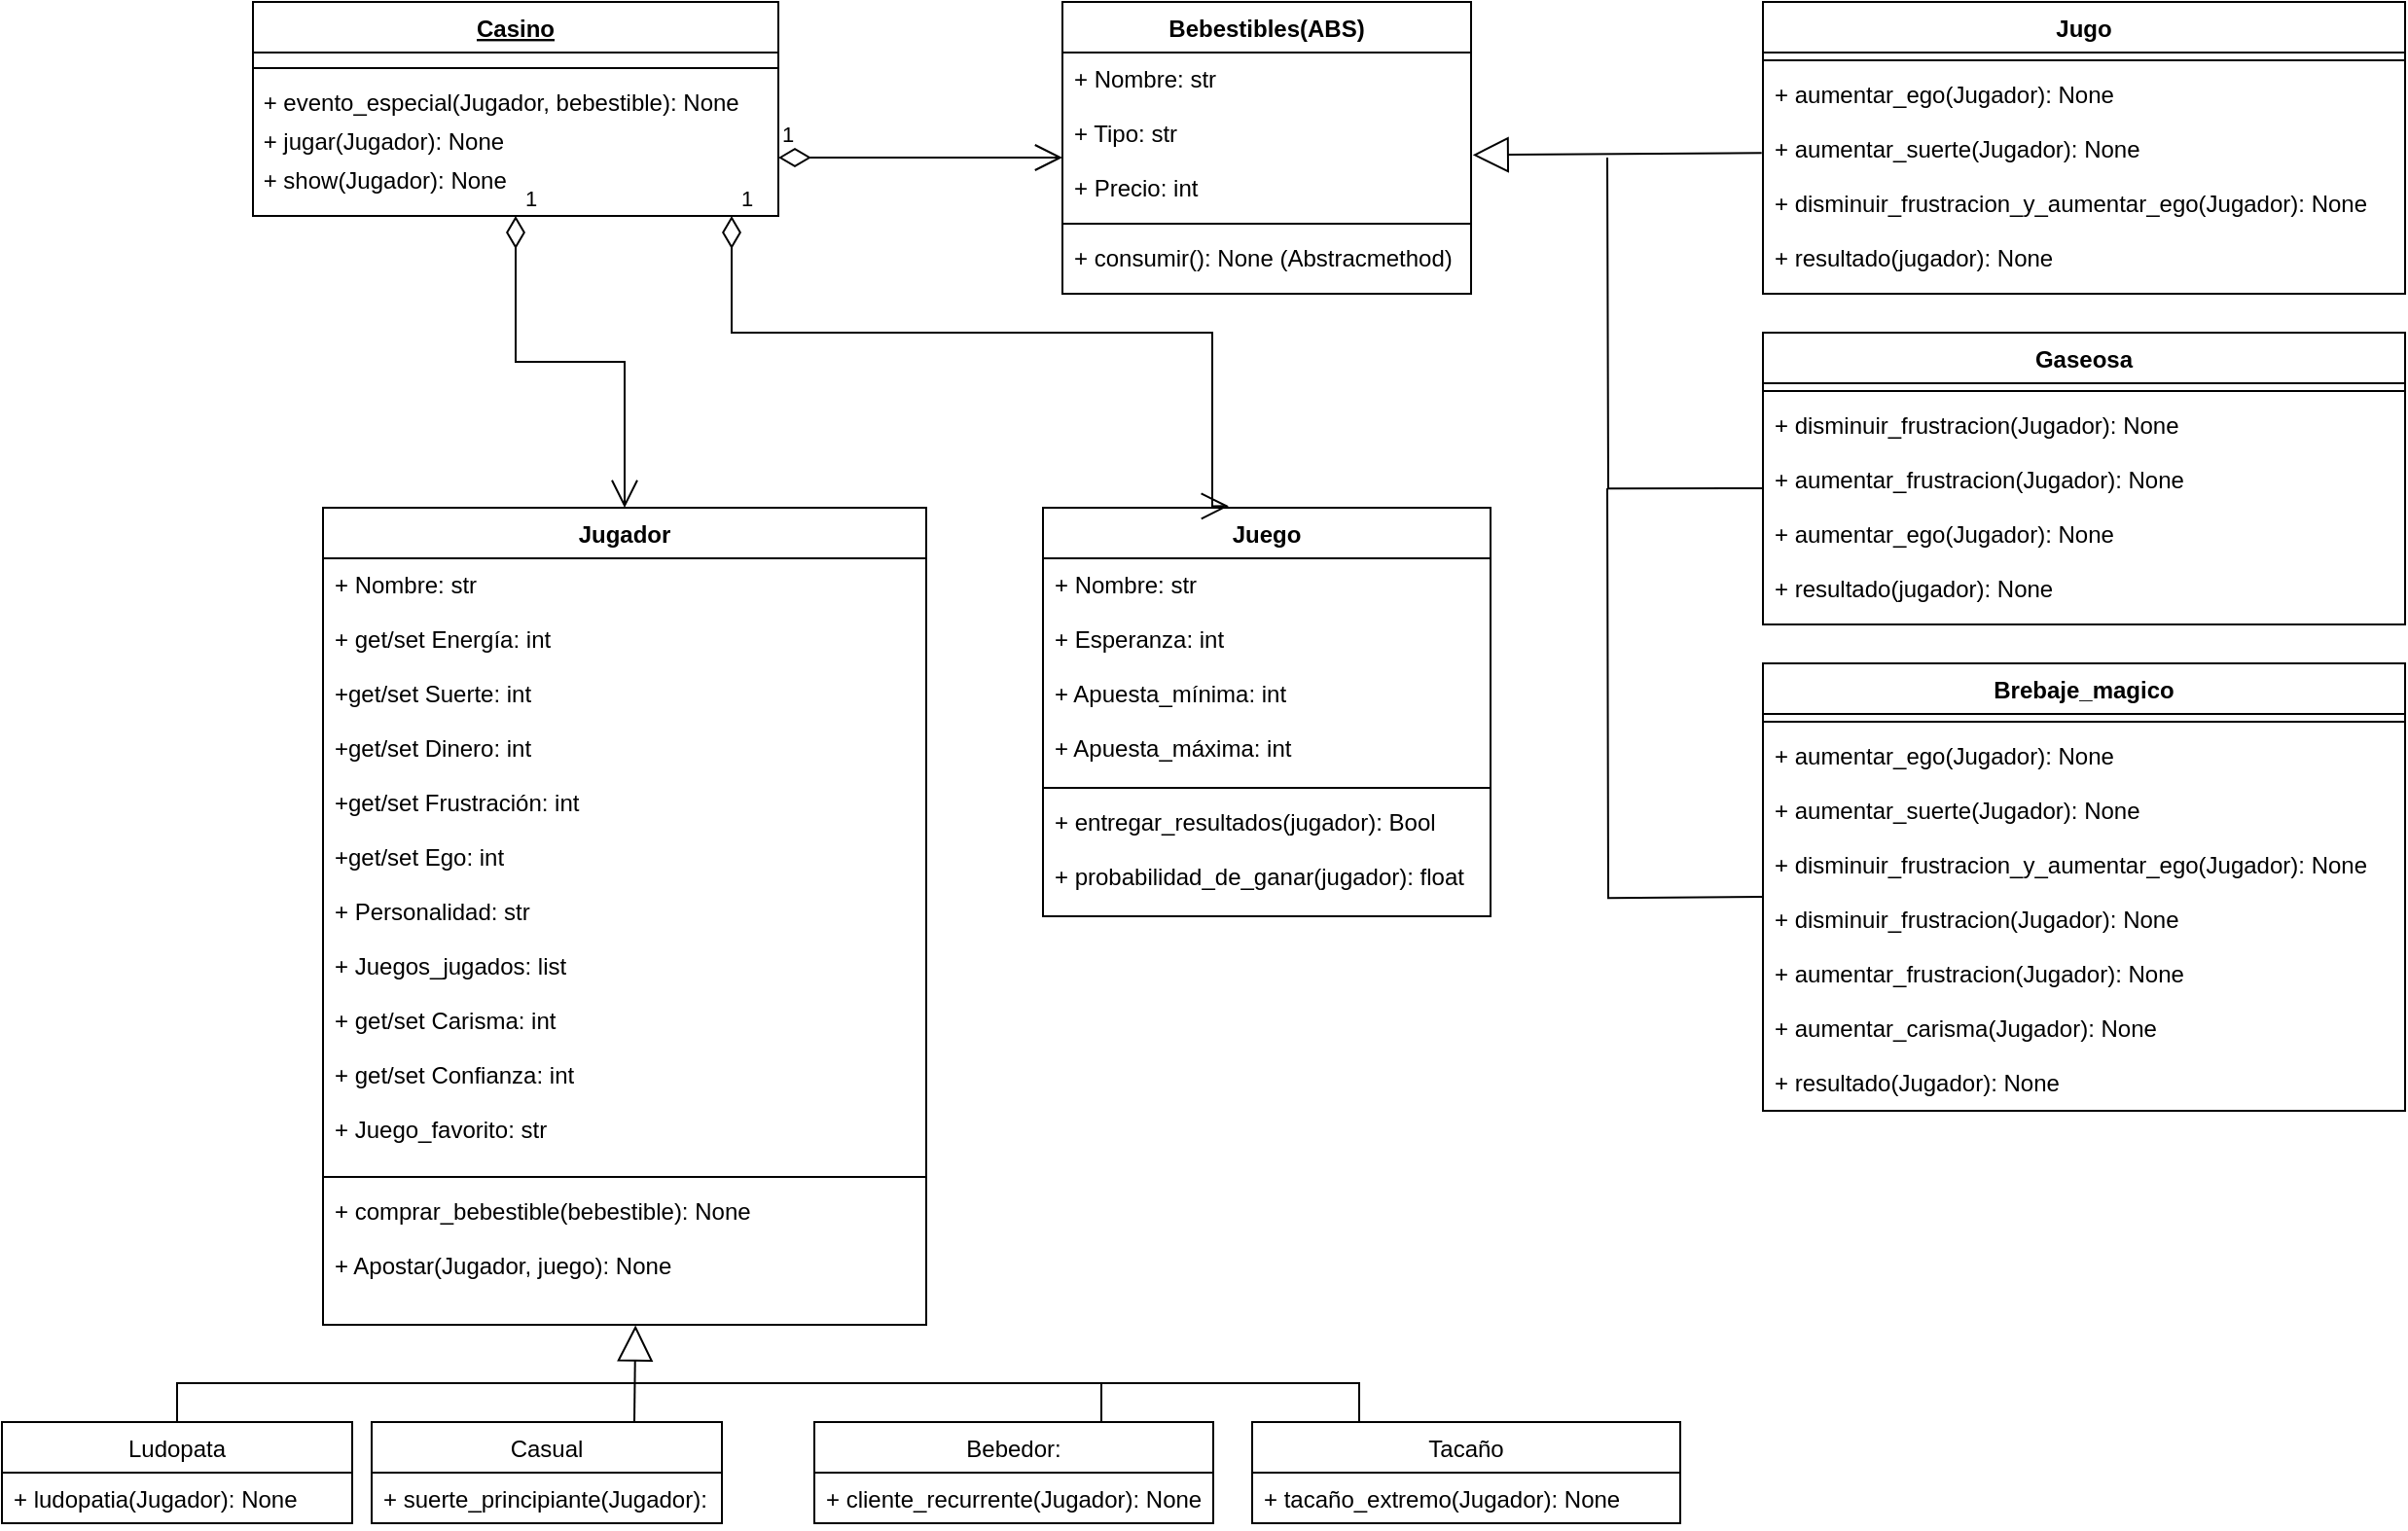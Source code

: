 <mxfile version="17.4.4" type="device"><diagram id="C5RBs43oDa-KdzZeNtuy" name="Page-1"><mxGraphModel dx="1422" dy="794" grid="1" gridSize="10" guides="1" tooltips="1" connect="1" arrows="1" fold="1" page="1" pageScale="1" pageWidth="827" pageHeight="1169" math="0" shadow="0"><root><mxCell id="WIyWlLk6GJQsqaUBKTNV-0"/><mxCell id="WIyWlLk6GJQsqaUBKTNV-1" parent="WIyWlLk6GJQsqaUBKTNV-0"/><mxCell id="zkfFHV4jXpPFQw0GAbJ--0" value="Casino" style="swimlane;fontStyle=5;align=center;verticalAlign=top;childLayout=stackLayout;horizontal=1;startSize=26;horizontalStack=0;resizeParent=1;resizeLast=0;collapsible=1;marginBottom=0;rounded=0;shadow=0;strokeWidth=1;" parent="WIyWlLk6GJQsqaUBKTNV-1" vertex="1"><mxGeometry x="144" y="10" width="270" height="110" as="geometry"><mxRectangle x="230" y="140" width="160" height="26" as="alternateBounds"/></mxGeometry></mxCell><mxCell id="zkfFHV4jXpPFQw0GAbJ--4" value="" style="line;html=1;strokeWidth=1;align=left;verticalAlign=middle;spacingTop=-1;spacingLeft=3;spacingRight=3;rotatable=0;labelPosition=right;points=[];portConstraint=eastwest;" parent="zkfFHV4jXpPFQw0GAbJ--0" vertex="1"><mxGeometry y="26" width="270" height="16" as="geometry"/></mxCell><mxCell id="oKK3ykSppvLYITfE76t3-4" value="&amp;nbsp;+ evento_especial(Jugador, bebestible): None&amp;nbsp;&amp;nbsp;" style="text;html=1;align=left;verticalAlign=middle;resizable=0;points=[];autosize=1;strokeColor=none;fillColor=none;" parent="zkfFHV4jXpPFQw0GAbJ--0" vertex="1"><mxGeometry y="42" width="270" height="20" as="geometry"/></mxCell><mxCell id="oKK3ykSppvLYITfE76t3-6" value="&amp;nbsp;+ jugar(Jugador): None&amp;nbsp;&lt;br&gt;" style="text;html=1;align=left;verticalAlign=middle;resizable=0;points=[];autosize=1;strokeColor=none;fillColor=none;" parent="zkfFHV4jXpPFQw0GAbJ--0" vertex="1"><mxGeometry y="62" width="270" height="20" as="geometry"/></mxCell><mxCell id="Tj46IA9Ry0wYBt4bjj_w-3" value="&amp;nbsp;+ show(Jugador): None" style="text;html=1;align=left;verticalAlign=middle;resizable=0;points=[];autosize=1;strokeColor=none;fillColor=none;" vertex="1" parent="zkfFHV4jXpPFQw0GAbJ--0"><mxGeometry y="82" width="270" height="20" as="geometry"/></mxCell><mxCell id="oKK3ykSppvLYITfE76t3-11" value="Jugador" style="swimlane;fontStyle=1;align=center;verticalAlign=top;childLayout=stackLayout;horizontal=1;startSize=26;horizontalStack=0;resizeParent=1;resizeParentMax=0;resizeLast=0;collapsible=1;marginBottom=0;" parent="WIyWlLk6GJQsqaUBKTNV-1" vertex="1"><mxGeometry x="180" y="270" width="310" height="420" as="geometry"/></mxCell><mxCell id="oKK3ykSppvLYITfE76t3-12" value="+ Nombre: str&#10;&#10;+ get/set Energía: int &#10;&#10;+get/set Suerte: int &#10;&#10;+get/set Dinero: int &#10;&#10;+get/set Frustración: int &#10;&#10;+get/set Ego: int &#10;&#10;+ Personalidad: str&#10;&#10;+ Juegos_jugados: list&#10;&#10;+ get/set Carisma: int &#10;&#10;+ get/set Confianza: int &#10;&#10;+ Juego_favorito: str " style="text;strokeColor=none;fillColor=none;align=left;verticalAlign=top;spacingLeft=4;spacingRight=4;overflow=hidden;rotatable=0;points=[[0,0.5],[1,0.5]];portConstraint=eastwest;" parent="oKK3ykSppvLYITfE76t3-11" vertex="1"><mxGeometry y="26" width="310" height="314" as="geometry"/></mxCell><mxCell id="oKK3ykSppvLYITfE76t3-13" value="" style="line;strokeWidth=1;fillColor=none;align=left;verticalAlign=middle;spacingTop=-1;spacingLeft=3;spacingRight=3;rotatable=0;labelPosition=right;points=[];portConstraint=eastwest;" parent="oKK3ykSppvLYITfE76t3-11" vertex="1"><mxGeometry y="340" width="310" height="8" as="geometry"/></mxCell><mxCell id="oKK3ykSppvLYITfE76t3-14" value="+ comprar_bebestible(bebestible): None&#10;&#10;+ Apostar(Jugador, juego): None " style="text;strokeColor=none;fillColor=none;align=left;verticalAlign=top;spacingLeft=4;spacingRight=4;overflow=hidden;rotatable=0;points=[[0,0.5],[1,0.5]];portConstraint=eastwest;" parent="oKK3ykSppvLYITfE76t3-11" vertex="1"><mxGeometry y="348" width="310" height="72" as="geometry"/></mxCell><mxCell id="oKK3ykSppvLYITfE76t3-17" value="Juego" style="swimlane;fontStyle=1;align=center;verticalAlign=top;childLayout=stackLayout;horizontal=1;startSize=26;horizontalStack=0;resizeParent=1;resizeParentMax=0;resizeLast=0;collapsible=1;marginBottom=0;" parent="WIyWlLk6GJQsqaUBKTNV-1" vertex="1"><mxGeometry x="550" y="270" width="230" height="210" as="geometry"/></mxCell><mxCell id="oKK3ykSppvLYITfE76t3-18" value="+ Nombre: str&#10;&#10;+ Esperanza: int&#10;&#10;+ Apuesta_mínima: int&#10;&#10;+ Apuesta_máxima: int" style="text;strokeColor=none;fillColor=none;align=left;verticalAlign=top;spacingLeft=4;spacingRight=4;overflow=hidden;rotatable=0;points=[[0,0.5],[1,0.5]];portConstraint=eastwest;" parent="oKK3ykSppvLYITfE76t3-17" vertex="1"><mxGeometry y="26" width="230" height="114" as="geometry"/></mxCell><mxCell id="oKK3ykSppvLYITfE76t3-19" value="" style="line;strokeWidth=1;fillColor=none;align=left;verticalAlign=middle;spacingTop=-1;spacingLeft=3;spacingRight=3;rotatable=0;labelPosition=right;points=[];portConstraint=eastwest;" parent="oKK3ykSppvLYITfE76t3-17" vertex="1"><mxGeometry y="140" width="230" height="8" as="geometry"/></mxCell><mxCell id="oKK3ykSppvLYITfE76t3-20" value="+ entregar_resultados(jugador): Bool&#10;&#10;+ probabilidad_de_ganar(jugador): float&#10;&#10;" style="text;strokeColor=none;fillColor=none;align=left;verticalAlign=top;spacingLeft=4;spacingRight=4;overflow=hidden;rotatable=0;points=[[0,0.5],[1,0.5]];portConstraint=eastwest;" parent="oKK3ykSppvLYITfE76t3-17" vertex="1"><mxGeometry y="148" width="230" height="62" as="geometry"/></mxCell><mxCell id="oKK3ykSppvLYITfE76t3-21" value="Bebestibles(ABS)" style="swimlane;fontStyle=1;align=center;verticalAlign=top;childLayout=stackLayout;horizontal=1;startSize=26;horizontalStack=0;resizeParent=1;resizeParentMax=0;resizeLast=0;collapsible=1;marginBottom=0;" parent="WIyWlLk6GJQsqaUBKTNV-1" vertex="1"><mxGeometry x="560" y="10" width="210" height="150" as="geometry"/></mxCell><mxCell id="oKK3ykSppvLYITfE76t3-22" value="+ Nombre: str&#10;&#10;+ Tipo: str&#10;&#10;+ Precio: int" style="text;strokeColor=none;fillColor=none;align=left;verticalAlign=top;spacingLeft=4;spacingRight=4;overflow=hidden;rotatable=0;points=[[0,0.5],[1,0.5]];portConstraint=eastwest;" parent="oKK3ykSppvLYITfE76t3-21" vertex="1"><mxGeometry y="26" width="210" height="84" as="geometry"/></mxCell><mxCell id="oKK3ykSppvLYITfE76t3-23" value="" style="line;strokeWidth=1;fillColor=none;align=left;verticalAlign=middle;spacingTop=-1;spacingLeft=3;spacingRight=3;rotatable=0;labelPosition=right;points=[];portConstraint=eastwest;" parent="oKK3ykSppvLYITfE76t3-21" vertex="1"><mxGeometry y="110" width="210" height="8" as="geometry"/></mxCell><mxCell id="oKK3ykSppvLYITfE76t3-24" value="+ consumir(): None (Abstracmethod)&#10;" style="text;strokeColor=none;fillColor=none;align=left;verticalAlign=top;spacingLeft=4;spacingRight=4;overflow=hidden;rotatable=0;points=[[0,0.5],[1,0.5]];portConstraint=eastwest;" parent="oKK3ykSppvLYITfE76t3-21" vertex="1"><mxGeometry y="118" width="210" height="32" as="geometry"/></mxCell><mxCell id="oKK3ykSppvLYITfE76t3-36" value="Jugo" style="swimlane;fontStyle=1;align=center;verticalAlign=top;childLayout=stackLayout;horizontal=1;startSize=26;horizontalStack=0;resizeParent=1;resizeParentMax=0;resizeLast=0;collapsible=1;marginBottom=0;" parent="WIyWlLk6GJQsqaUBKTNV-1" vertex="1"><mxGeometry x="920" y="10" width="330" height="150" as="geometry"/></mxCell><mxCell id="oKK3ykSppvLYITfE76t3-38" value="" style="line;strokeWidth=1;fillColor=none;align=left;verticalAlign=middle;spacingTop=-1;spacingLeft=3;spacingRight=3;rotatable=0;labelPosition=right;points=[];portConstraint=eastwest;" parent="oKK3ykSppvLYITfE76t3-36" vertex="1"><mxGeometry y="26" width="330" height="8" as="geometry"/></mxCell><mxCell id="oKK3ykSppvLYITfE76t3-39" value="+ aumentar_ego(Jugador): None&#10;&#10;+ aumentar_suerte(Jugador): None&#10;&#10;+ disminuir_frustracion_y_aumentar_ego(Jugador): None&#10;&#10;+ resultado(jugador): None" style="text;strokeColor=none;fillColor=none;align=left;verticalAlign=top;spacingLeft=4;spacingRight=4;overflow=hidden;rotatable=0;points=[[0,0.5],[1,0.5]];portConstraint=eastwest;" parent="oKK3ykSppvLYITfE76t3-36" vertex="1"><mxGeometry y="34" width="330" height="116" as="geometry"/></mxCell><mxCell id="oKK3ykSppvLYITfE76t3-40" value="Gaseosa" style="swimlane;fontStyle=1;align=center;verticalAlign=top;childLayout=stackLayout;horizontal=1;startSize=26;horizontalStack=0;resizeParent=1;resizeParentMax=0;resizeLast=0;collapsible=1;marginBottom=0;" parent="WIyWlLk6GJQsqaUBKTNV-1" vertex="1"><mxGeometry x="920" y="180" width="330" height="150" as="geometry"/></mxCell><mxCell id="oKK3ykSppvLYITfE76t3-41" value="" style="line;strokeWidth=1;fillColor=none;align=left;verticalAlign=middle;spacingTop=-1;spacingLeft=3;spacingRight=3;rotatable=0;labelPosition=right;points=[];portConstraint=eastwest;" parent="oKK3ykSppvLYITfE76t3-40" vertex="1"><mxGeometry y="26" width="330" height="8" as="geometry"/></mxCell><mxCell id="oKK3ykSppvLYITfE76t3-42" value="+ disminuir_frustracion(Jugador): None&#10;&#10;+ aumentar_frustracion(Jugador): None&#10;&#10;+ aumentar_ego(Jugador): None&#10;&#10;+ resultado(jugador): None" style="text;strokeColor=none;fillColor=none;align=left;verticalAlign=top;spacingLeft=4;spacingRight=4;overflow=hidden;rotatable=0;points=[[0,0.5],[1,0.5]];portConstraint=eastwest;" parent="oKK3ykSppvLYITfE76t3-40" vertex="1"><mxGeometry y="34" width="330" height="116" as="geometry"/></mxCell><mxCell id="oKK3ykSppvLYITfE76t3-43" value="Brebaje_magico" style="swimlane;fontStyle=1;align=center;verticalAlign=top;childLayout=stackLayout;horizontal=1;startSize=26;horizontalStack=0;resizeParent=1;resizeParentMax=0;resizeLast=0;collapsible=1;marginBottom=0;" parent="WIyWlLk6GJQsqaUBKTNV-1" vertex="1"><mxGeometry x="920" y="350" width="330" height="230" as="geometry"/></mxCell><mxCell id="oKK3ykSppvLYITfE76t3-44" value="" style="line;strokeWidth=1;fillColor=none;align=left;verticalAlign=middle;spacingTop=-1;spacingLeft=3;spacingRight=3;rotatable=0;labelPosition=right;points=[];portConstraint=eastwest;" parent="oKK3ykSppvLYITfE76t3-43" vertex="1"><mxGeometry y="26" width="330" height="8" as="geometry"/></mxCell><mxCell id="oKK3ykSppvLYITfE76t3-45" value="+ aumentar_ego(Jugador): None&#10;&#10;+ aumentar_suerte(Jugador): None&#10;&#10;+ disminuir_frustracion_y_aumentar_ego(Jugador): None&#10;&#10;+ disminuir_frustracion(Jugador): None&#10;&#10;+ aumentar_frustracion(Jugador): None&#10;&#10;+ aumentar_carisma(Jugador): None&#10;&#10;+ resultado(Jugador): None" style="text;strokeColor=none;fillColor=none;align=left;verticalAlign=top;spacingLeft=4;spacingRight=4;overflow=hidden;rotatable=0;points=[[0,0.5],[1,0.5]];portConstraint=eastwest;" parent="oKK3ykSppvLYITfE76t3-43" vertex="1"><mxGeometry y="34" width="330" height="196" as="geometry"/></mxCell><mxCell id="oKK3ykSppvLYITfE76t3-344" value="Ludopata" style="swimlane;fontStyle=0;childLayout=stackLayout;horizontal=1;startSize=26;fillColor=none;horizontalStack=0;resizeParent=1;resizeParentMax=0;resizeLast=0;collapsible=1;marginBottom=0;" parent="WIyWlLk6GJQsqaUBKTNV-1" vertex="1"><mxGeometry x="15" y="740" width="180" height="52" as="geometry"/></mxCell><mxCell id="oKK3ykSppvLYITfE76t3-345" value="+ ludopatia(Jugador): None" style="text;strokeColor=none;fillColor=none;align=left;verticalAlign=top;spacingLeft=4;spacingRight=4;overflow=hidden;rotatable=0;points=[[0,0.5],[1,0.5]];portConstraint=eastwest;" parent="oKK3ykSppvLYITfE76t3-344" vertex="1"><mxGeometry y="26" width="180" height="26" as="geometry"/></mxCell><mxCell id="oKK3ykSppvLYITfE76t3-348" value="Tacaño" style="swimlane;fontStyle=0;childLayout=stackLayout;horizontal=1;startSize=26;fillColor=none;horizontalStack=0;resizeParent=1;resizeParentMax=0;resizeLast=0;collapsible=1;marginBottom=0;" parent="WIyWlLk6GJQsqaUBKTNV-1" vertex="1"><mxGeometry x="657.5" y="740" width="220" height="52" as="geometry"/></mxCell><mxCell id="oKK3ykSppvLYITfE76t3-349" value="+ tacaño_extremo(Jugador): None" style="text;strokeColor=none;fillColor=none;align=left;verticalAlign=top;spacingLeft=4;spacingRight=4;overflow=hidden;rotatable=0;points=[[0,0.5],[1,0.5]];portConstraint=eastwest;" parent="oKK3ykSppvLYITfE76t3-348" vertex="1"><mxGeometry y="26" width="220" height="26" as="geometry"/></mxCell><mxCell id="oKK3ykSppvLYITfE76t3-350" value="Bebedor:" style="swimlane;fontStyle=0;childLayout=stackLayout;horizontal=1;startSize=26;fillColor=none;horizontalStack=0;resizeParent=1;resizeParentMax=0;resizeLast=0;collapsible=1;marginBottom=0;" parent="WIyWlLk6GJQsqaUBKTNV-1" vertex="1"><mxGeometry x="432.5" y="740" width="205" height="52" as="geometry"/></mxCell><mxCell id="oKK3ykSppvLYITfE76t3-351" value="+ cliente_recurrente(Jugador): None" style="text;strokeColor=none;fillColor=none;align=left;verticalAlign=top;spacingLeft=4;spacingRight=4;overflow=hidden;rotatable=0;points=[[0,0.5],[1,0.5]];portConstraint=eastwest;" parent="oKK3ykSppvLYITfE76t3-350" vertex="1"><mxGeometry y="26" width="205" height="26" as="geometry"/></mxCell><mxCell id="oKK3ykSppvLYITfE76t3-352" value="Casual" style="swimlane;fontStyle=0;childLayout=stackLayout;horizontal=1;startSize=26;fillColor=none;horizontalStack=0;resizeParent=1;resizeParentMax=0;resizeLast=0;collapsible=1;marginBottom=0;" parent="WIyWlLk6GJQsqaUBKTNV-1" vertex="1"><mxGeometry x="205" y="740" width="180" height="52" as="geometry"/></mxCell><mxCell id="oKK3ykSppvLYITfE76t3-353" value="+ suerte_principiante(Jugador): None" style="text;strokeColor=none;fillColor=none;align=left;verticalAlign=top;spacingLeft=4;spacingRight=4;overflow=hidden;rotatable=0;points=[[0,0.5],[1,0.5]];portConstraint=eastwest;" parent="oKK3ykSppvLYITfE76t3-352" vertex="1"><mxGeometry y="26" width="180" height="26" as="geometry"/></mxCell><mxCell id="oKK3ykSppvLYITfE76t3-371" value="" style="endArrow=block;endSize=16;endFill=0;html=1;rounded=0;exitX=-0.002;exitY=0.376;exitDx=0;exitDy=0;exitPerimeter=0;entryX=1.004;entryY=0.627;entryDx=0;entryDy=0;entryPerimeter=0;" parent="WIyWlLk6GJQsqaUBKTNV-1" source="oKK3ykSppvLYITfE76t3-39" target="oKK3ykSppvLYITfE76t3-22" edge="1"><mxGeometry width="160" relative="1" as="geometry"><mxPoint x="790" y="110" as="sourcePoint"/><mxPoint x="790" y="200" as="targetPoint"/></mxGeometry></mxCell><mxCell id="oKK3ykSppvLYITfE76t3-373" value="" style="endArrow=none;html=1;edgeStyle=orthogonalEdgeStyle;rounded=0;exitX=0;exitY=0.397;exitDx=0;exitDy=0;exitPerimeter=0;" parent="WIyWlLk6GJQsqaUBKTNV-1" source="oKK3ykSppvLYITfE76t3-42" edge="1"><mxGeometry relative="1" as="geometry"><mxPoint x="760" y="360" as="sourcePoint"/><mxPoint x="840" y="90" as="targetPoint"/></mxGeometry></mxCell><mxCell id="oKK3ykSppvLYITfE76t3-376" value="" style="endArrow=none;html=1;edgeStyle=orthogonalEdgeStyle;rounded=0;exitX=0;exitY=0.397;exitDx=0;exitDy=0;exitPerimeter=0;" parent="WIyWlLk6GJQsqaUBKTNV-1" edge="1"><mxGeometry relative="1" as="geometry"><mxPoint x="920" y="470.052" as="sourcePoint"/><mxPoint x="840" y="260" as="targetPoint"/></mxGeometry></mxCell><mxCell id="oKK3ykSppvLYITfE76t3-383" value="" style="endArrow=block;endSize=16;endFill=0;html=1;rounded=0;exitX=0.75;exitY=0;exitDx=0;exitDy=0;entryX=0.518;entryY=1.004;entryDx=0;entryDy=0;entryPerimeter=0;" parent="WIyWlLk6GJQsqaUBKTNV-1" source="oKK3ykSppvLYITfE76t3-352" target="oKK3ykSppvLYITfE76t3-14" edge="1"><mxGeometry width="160" relative="1" as="geometry"><mxPoint x="40" y="540" as="sourcePoint"/><mxPoint x="200" y="540" as="targetPoint"/></mxGeometry></mxCell><mxCell id="oKK3ykSppvLYITfE76t3-384" value="" style="endArrow=none;html=1;edgeStyle=orthogonalEdgeStyle;rounded=0;exitX=0.5;exitY=0;exitDx=0;exitDy=0;" parent="WIyWlLk6GJQsqaUBKTNV-1" source="oKK3ykSppvLYITfE76t3-344" edge="1"><mxGeometry relative="1" as="geometry"><mxPoint x="155" y="600.022" as="sourcePoint"/><mxPoint x="315" y="720" as="targetPoint"/><Array as="points"><mxPoint x="105" y="720"/></Array></mxGeometry></mxCell><mxCell id="oKK3ykSppvLYITfE76t3-385" value="" style="endArrow=none;html=1;edgeStyle=orthogonalEdgeStyle;rounded=0;exitX=0.5;exitY=0;exitDx=0;exitDy=0;" parent="WIyWlLk6GJQsqaUBKTNV-1" edge="1"><mxGeometry relative="1" as="geometry"><mxPoint x="445" y="740" as="sourcePoint"/><mxPoint x="315" y="720" as="targetPoint"/><Array as="points"><mxPoint x="580" y="740"/><mxPoint x="580" y="720"/></Array></mxGeometry></mxCell><mxCell id="oKK3ykSppvLYITfE76t3-387" value="" style="endArrow=none;html=1;edgeStyle=orthogonalEdgeStyle;rounded=0;exitX=0.5;exitY=0;exitDx=0;exitDy=0;" parent="WIyWlLk6GJQsqaUBKTNV-1" edge="1"><mxGeometry relative="1" as="geometry"><mxPoint x="712.5" y="740" as="sourcePoint"/><mxPoint x="580" y="740" as="targetPoint"/><Array as="points"><mxPoint x="713" y="720"/><mxPoint x="580" y="720"/><mxPoint x="580" y="730"/></Array></mxGeometry></mxCell><mxCell id="oKK3ykSppvLYITfE76t3-388" value="1" style="endArrow=open;html=1;endSize=12;startArrow=diamondThin;startSize=14;startFill=0;edgeStyle=orthogonalEdgeStyle;align=left;verticalAlign=bottom;rounded=0;exitX=0.5;exitY=1;exitDx=0;exitDy=0;entryX=0.5;entryY=0;entryDx=0;entryDy=0;" parent="WIyWlLk6GJQsqaUBKTNV-1" source="zkfFHV4jXpPFQw0GAbJ--0" edge="1" target="oKK3ykSppvLYITfE76t3-11"><mxGeometry x="-1" y="3" relative="1" as="geometry"><mxPoint x="246" y="360" as="sourcePoint"/><mxPoint x="335" y="240" as="targetPoint"/></mxGeometry></mxCell><mxCell id="oKK3ykSppvLYITfE76t3-391" value="1" style="endArrow=open;html=1;endSize=12;startArrow=diamondThin;startSize=14;startFill=0;edgeStyle=orthogonalEdgeStyle;align=left;verticalAlign=bottom;rounded=0;" parent="WIyWlLk6GJQsqaUBKTNV-1" edge="1"><mxGeometry x="-1" y="3" relative="1" as="geometry"><mxPoint x="414" y="90" as="sourcePoint"/><mxPoint x="560" y="90" as="targetPoint"/></mxGeometry></mxCell><mxCell id="oKK3ykSppvLYITfE76t3-393" value="1" style="endArrow=open;html=1;endSize=12;startArrow=diamondThin;startSize=14;startFill=0;edgeStyle=orthogonalEdgeStyle;align=left;verticalAlign=bottom;rounded=0;entryX=0.415;entryY=-0.004;entryDx=0;entryDy=0;entryPerimeter=0;" parent="WIyWlLk6GJQsqaUBKTNV-1" target="oKK3ykSppvLYITfE76t3-17" edge="1"><mxGeometry x="-1" y="3" relative="1" as="geometry"><mxPoint x="390" y="120" as="sourcePoint"/><mxPoint x="710" y="180" as="targetPoint"/><Array as="points"><mxPoint x="637" y="180"/></Array></mxGeometry></mxCell></root></mxGraphModel></diagram></mxfile>
